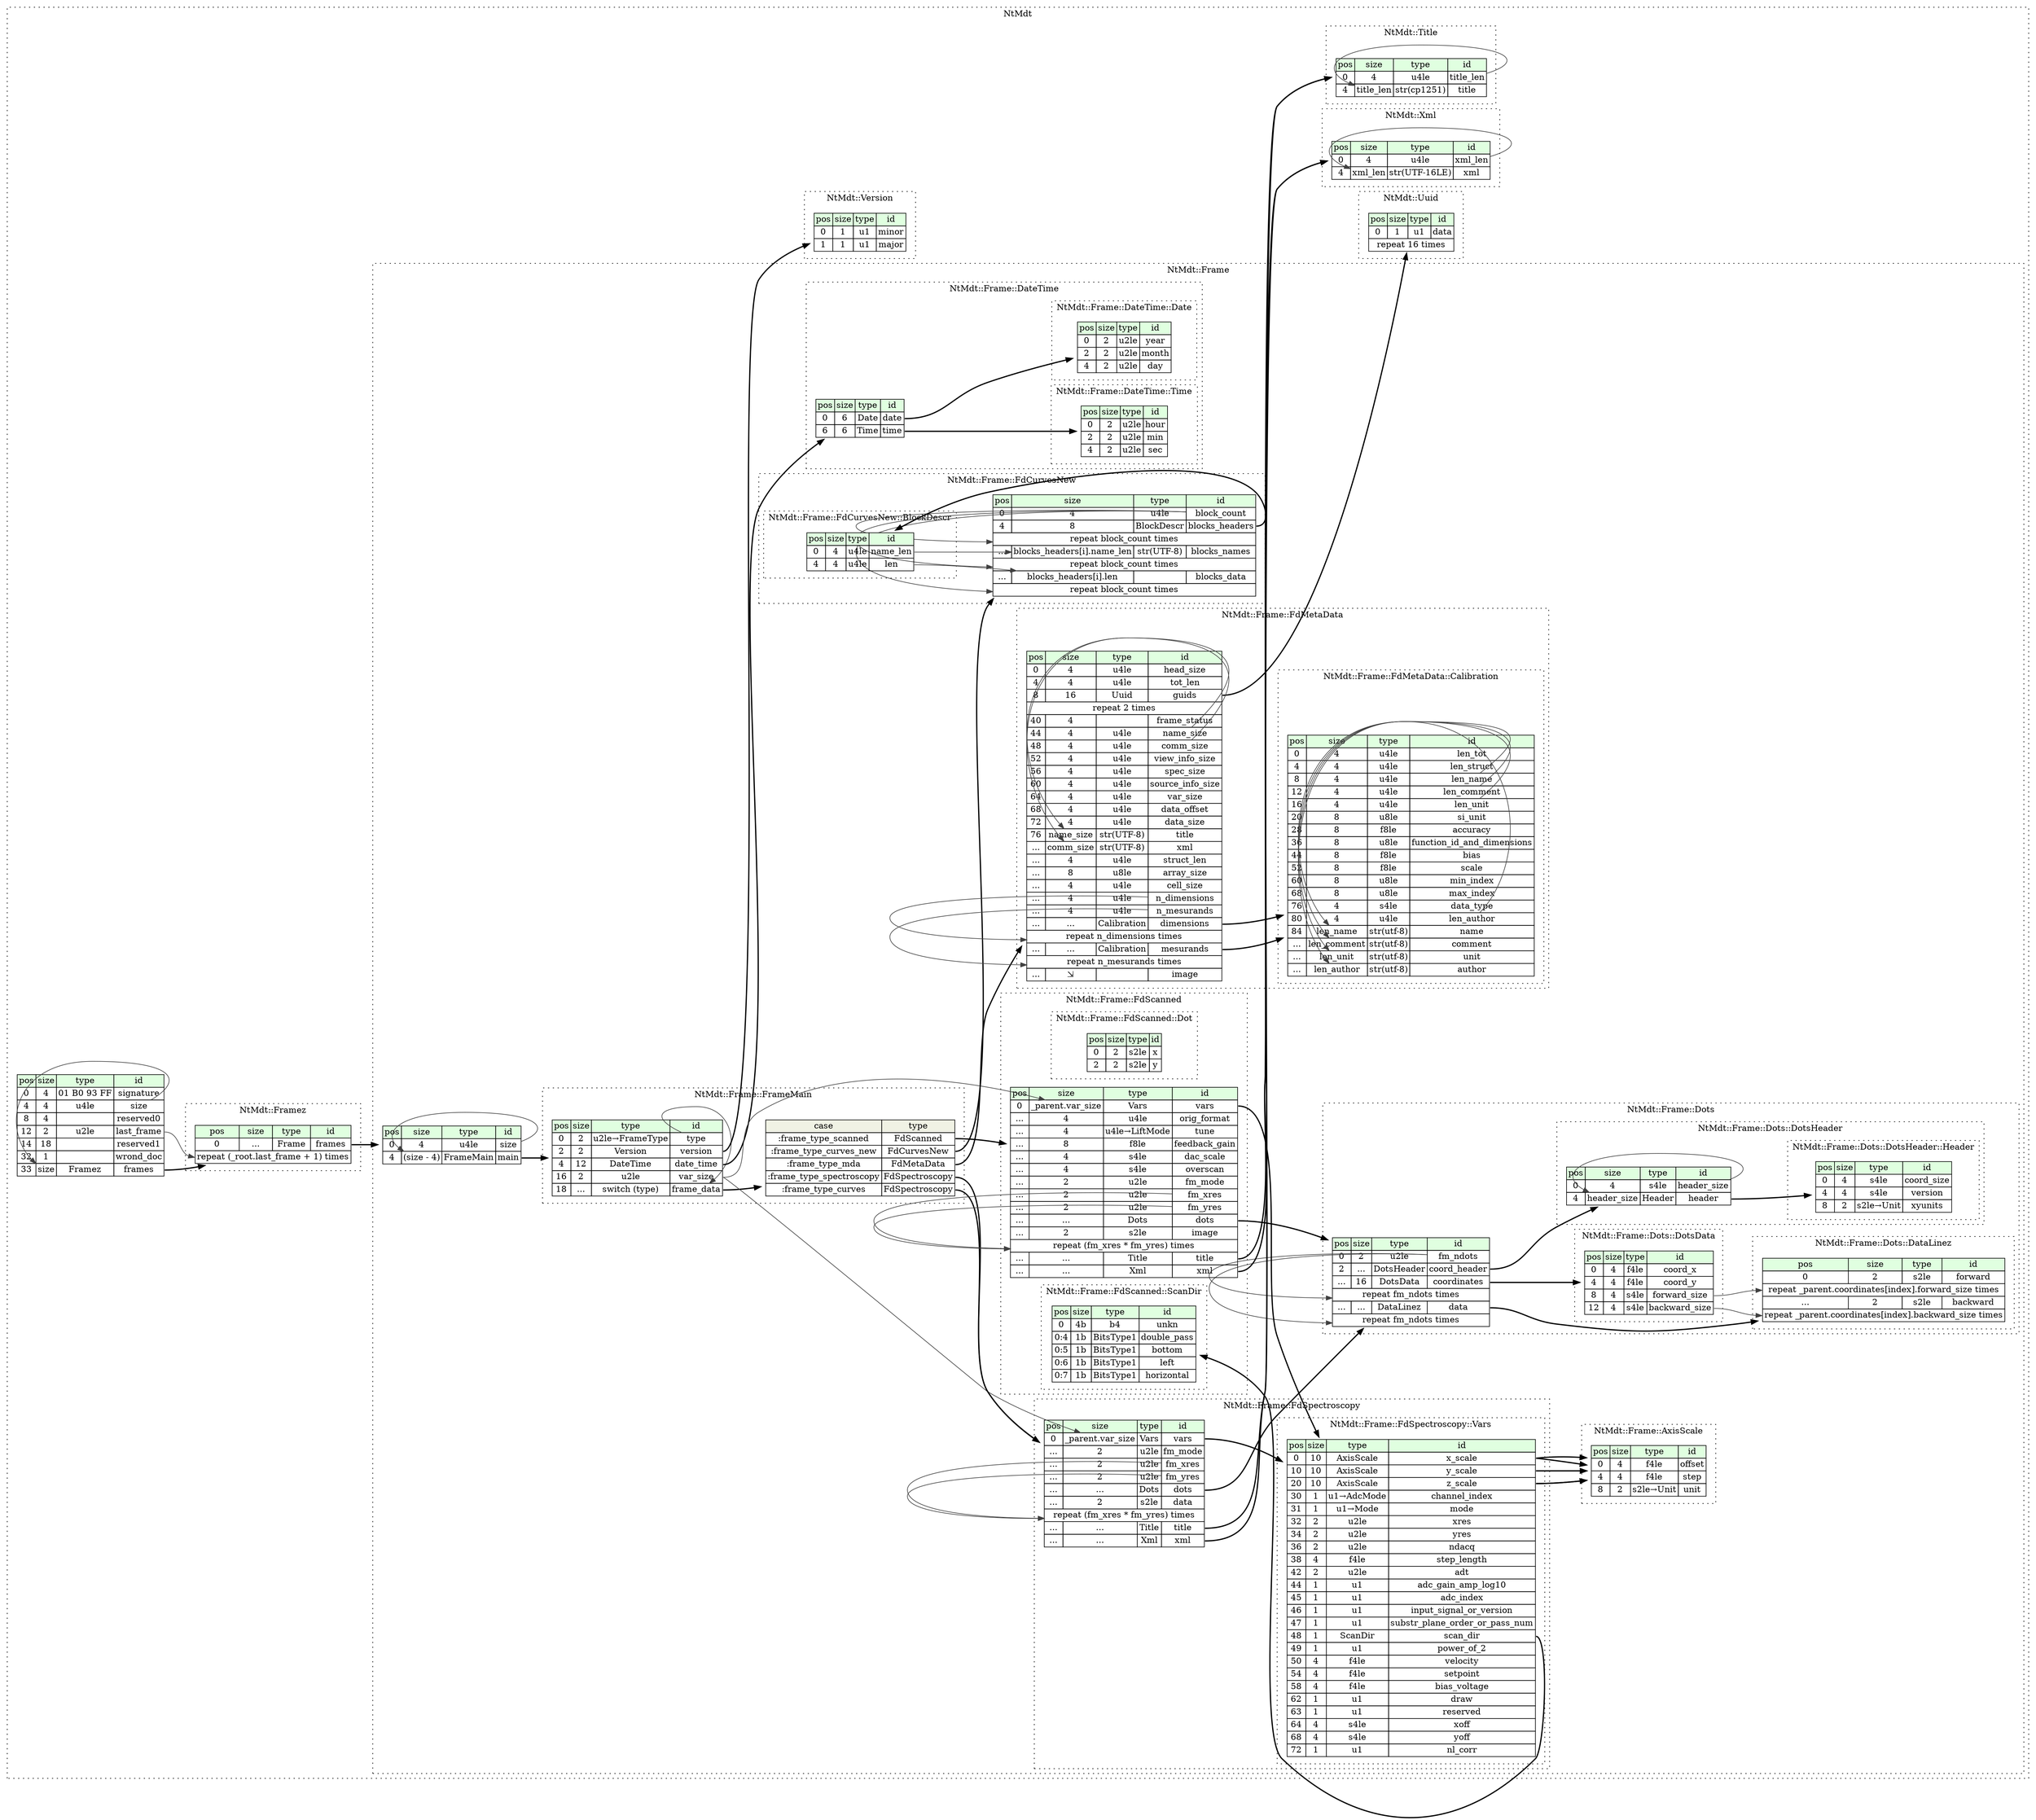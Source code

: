 digraph {
	rankdir=LR;
	node [shape=plaintext];
	subgraph cluster__nt_mdt {
		label="NtMdt";
		graph[style=dotted];

		nt_mdt__seq [label=<<TABLE BORDER="0" CELLBORDER="1" CELLSPACING="0">
			<TR><TD BGCOLOR="#E0FFE0">pos</TD><TD BGCOLOR="#E0FFE0">size</TD><TD BGCOLOR="#E0FFE0">type</TD><TD BGCOLOR="#E0FFE0">id</TD></TR>
			<TR><TD PORT="signature_pos">0</TD><TD PORT="signature_size">4</TD><TD>01 B0 93 FF</TD><TD PORT="signature_type">signature</TD></TR>
			<TR><TD PORT="size_pos">4</TD><TD PORT="size_size">4</TD><TD>u4le</TD><TD PORT="size_type">size</TD></TR>
			<TR><TD PORT="reserved0_pos">8</TD><TD PORT="reserved0_size">4</TD><TD></TD><TD PORT="reserved0_type">reserved0</TD></TR>
			<TR><TD PORT="last_frame_pos">12</TD><TD PORT="last_frame_size">2</TD><TD>u2le</TD><TD PORT="last_frame_type">last_frame</TD></TR>
			<TR><TD PORT="reserved1_pos">14</TD><TD PORT="reserved1_size">18</TD><TD></TD><TD PORT="reserved1_type">reserved1</TD></TR>
			<TR><TD PORT="wrond_doc_pos">32</TD><TD PORT="wrond_doc_size">1</TD><TD></TD><TD PORT="wrond_doc_type">wrond_doc</TD></TR>
			<TR><TD PORT="frames_pos">33</TD><TD PORT="frames_size">size</TD><TD>Framez</TD><TD PORT="frames_type">frames</TD></TR>
		</TABLE>>];
		subgraph cluster__uuid {
			label="NtMdt::Uuid";
			graph[style=dotted];

			uuid__seq [label=<<TABLE BORDER="0" CELLBORDER="1" CELLSPACING="0">
				<TR><TD BGCOLOR="#E0FFE0">pos</TD><TD BGCOLOR="#E0FFE0">size</TD><TD BGCOLOR="#E0FFE0">type</TD><TD BGCOLOR="#E0FFE0">id</TD></TR>
				<TR><TD PORT="data_pos">0</TD><TD PORT="data_size">1</TD><TD>u1</TD><TD PORT="data_type">data</TD></TR>
				<TR><TD COLSPAN="4" PORT="data__repeat">repeat 16 times</TD></TR>
			</TABLE>>];
		}
		subgraph cluster__framez {
			label="NtMdt::Framez";
			graph[style=dotted];

			framez__seq [label=<<TABLE BORDER="0" CELLBORDER="1" CELLSPACING="0">
				<TR><TD BGCOLOR="#E0FFE0">pos</TD><TD BGCOLOR="#E0FFE0">size</TD><TD BGCOLOR="#E0FFE0">type</TD><TD BGCOLOR="#E0FFE0">id</TD></TR>
				<TR><TD PORT="frames_pos">0</TD><TD PORT="frames_size">...</TD><TD>Frame</TD><TD PORT="frames_type">frames</TD></TR>
				<TR><TD COLSPAN="4" PORT="frames__repeat">repeat (_root.last_frame + 1) times</TD></TR>
			</TABLE>>];
		}
		subgraph cluster__frame {
			label="NtMdt::Frame";
			graph[style=dotted];

			frame__seq [label=<<TABLE BORDER="0" CELLBORDER="1" CELLSPACING="0">
				<TR><TD BGCOLOR="#E0FFE0">pos</TD><TD BGCOLOR="#E0FFE0">size</TD><TD BGCOLOR="#E0FFE0">type</TD><TD BGCOLOR="#E0FFE0">id</TD></TR>
				<TR><TD PORT="size_pos">0</TD><TD PORT="size_size">4</TD><TD>u4le</TD><TD PORT="size_type">size</TD></TR>
				<TR><TD PORT="main_pos">4</TD><TD PORT="main_size">(size - 4)</TD><TD>FrameMain</TD><TD PORT="main_type">main</TD></TR>
			</TABLE>>];
			subgraph cluster__dots {
				label="NtMdt::Frame::Dots";
				graph[style=dotted];

				dots__seq [label=<<TABLE BORDER="0" CELLBORDER="1" CELLSPACING="0">
					<TR><TD BGCOLOR="#E0FFE0">pos</TD><TD BGCOLOR="#E0FFE0">size</TD><TD BGCOLOR="#E0FFE0">type</TD><TD BGCOLOR="#E0FFE0">id</TD></TR>
					<TR><TD PORT="fm_ndots_pos">0</TD><TD PORT="fm_ndots_size">2</TD><TD>u2le</TD><TD PORT="fm_ndots_type">fm_ndots</TD></TR>
					<TR><TD PORT="coord_header_pos">2</TD><TD PORT="coord_header_size">...</TD><TD>DotsHeader</TD><TD PORT="coord_header_type">coord_header</TD></TR>
					<TR><TD PORT="coordinates_pos">...</TD><TD PORT="coordinates_size">16</TD><TD>DotsData</TD><TD PORT="coordinates_type">coordinates</TD></TR>
					<TR><TD COLSPAN="4" PORT="coordinates__repeat">repeat fm_ndots times</TD></TR>
					<TR><TD PORT="data_pos">...</TD><TD PORT="data_size">...</TD><TD>DataLinez</TD><TD PORT="data_type">data</TD></TR>
					<TR><TD COLSPAN="4" PORT="data__repeat">repeat fm_ndots times</TD></TR>
				</TABLE>>];
				subgraph cluster__dots_header {
					label="NtMdt::Frame::Dots::DotsHeader";
					graph[style=dotted];

					dots_header__seq [label=<<TABLE BORDER="0" CELLBORDER="1" CELLSPACING="0">
						<TR><TD BGCOLOR="#E0FFE0">pos</TD><TD BGCOLOR="#E0FFE0">size</TD><TD BGCOLOR="#E0FFE0">type</TD><TD BGCOLOR="#E0FFE0">id</TD></TR>
						<TR><TD PORT="header_size_pos">0</TD><TD PORT="header_size_size">4</TD><TD>s4le</TD><TD PORT="header_size_type">header_size</TD></TR>
						<TR><TD PORT="header_pos">4</TD><TD PORT="header_size">header_size</TD><TD>Header</TD><TD PORT="header_type">header</TD></TR>
					</TABLE>>];
					subgraph cluster__header_ {
						label="NtMdt::Frame::Dots::DotsHeader::Header";
						graph[style=dotted];

						header___seq [label=<<TABLE BORDER="0" CELLBORDER="1" CELLSPACING="0">
							<TR><TD BGCOLOR="#E0FFE0">pos</TD><TD BGCOLOR="#E0FFE0">size</TD><TD BGCOLOR="#E0FFE0">type</TD><TD BGCOLOR="#E0FFE0">id</TD></TR>
							<TR><TD PORT="coord_size_pos">0</TD><TD PORT="coord_size_size">4</TD><TD>s4le</TD><TD PORT="coord_size_type">coord_size</TD></TR>
							<TR><TD PORT="version_pos">4</TD><TD PORT="version_size">4</TD><TD>s4le</TD><TD PORT="version_type">version</TD></TR>
							<TR><TD PORT="xyunits_pos">8</TD><TD PORT="xyunits_size">2</TD><TD>s2le→Unit</TD><TD PORT="xyunits_type">xyunits</TD></TR>
						</TABLE>>];
					}
				}
				subgraph cluster__dots_data {
					label="NtMdt::Frame::Dots::DotsData";
					graph[style=dotted];

					dots_data__seq [label=<<TABLE BORDER="0" CELLBORDER="1" CELLSPACING="0">
						<TR><TD BGCOLOR="#E0FFE0">pos</TD><TD BGCOLOR="#E0FFE0">size</TD><TD BGCOLOR="#E0FFE0">type</TD><TD BGCOLOR="#E0FFE0">id</TD></TR>
						<TR><TD PORT="coord_x_pos">0</TD><TD PORT="coord_x_size">4</TD><TD>f4le</TD><TD PORT="coord_x_type">coord_x</TD></TR>
						<TR><TD PORT="coord_y_pos">4</TD><TD PORT="coord_y_size">4</TD><TD>f4le</TD><TD PORT="coord_y_type">coord_y</TD></TR>
						<TR><TD PORT="forward_size_pos">8</TD><TD PORT="forward_size_size">4</TD><TD>s4le</TD><TD PORT="forward_size_type">forward_size</TD></TR>
						<TR><TD PORT="backward_size_pos">12</TD><TD PORT="backward_size_size">4</TD><TD>s4le</TD><TD PORT="backward_size_type">backward_size</TD></TR>
					</TABLE>>];
				}
				subgraph cluster__data_linez {
					label="NtMdt::Frame::Dots::DataLinez";
					graph[style=dotted];

					data_linez__seq [label=<<TABLE BORDER="0" CELLBORDER="1" CELLSPACING="0">
						<TR><TD BGCOLOR="#E0FFE0">pos</TD><TD BGCOLOR="#E0FFE0">size</TD><TD BGCOLOR="#E0FFE0">type</TD><TD BGCOLOR="#E0FFE0">id</TD></TR>
						<TR><TD PORT="forward_pos">0</TD><TD PORT="forward_size">2</TD><TD>s2le</TD><TD PORT="forward_type">forward</TD></TR>
						<TR><TD COLSPAN="4" PORT="forward__repeat">repeat _parent.coordinates[index].forward_size times</TD></TR>
						<TR><TD PORT="backward_pos">...</TD><TD PORT="backward_size">2</TD><TD>s2le</TD><TD PORT="backward_type">backward</TD></TR>
						<TR><TD COLSPAN="4" PORT="backward__repeat">repeat _parent.coordinates[index].backward_size times</TD></TR>
					</TABLE>>];
				}
			}
			subgraph cluster__frame_main {
				label="NtMdt::Frame::FrameMain";
				graph[style=dotted];

				frame_main__seq [label=<<TABLE BORDER="0" CELLBORDER="1" CELLSPACING="0">
					<TR><TD BGCOLOR="#E0FFE0">pos</TD><TD BGCOLOR="#E0FFE0">size</TD><TD BGCOLOR="#E0FFE0">type</TD><TD BGCOLOR="#E0FFE0">id</TD></TR>
					<TR><TD PORT="type_pos">0</TD><TD PORT="type_size">2</TD><TD>u2le→FrameType</TD><TD PORT="type_type">type</TD></TR>
					<TR><TD PORT="version_pos">2</TD><TD PORT="version_size">2</TD><TD>Version</TD><TD PORT="version_type">version</TD></TR>
					<TR><TD PORT="date_time_pos">4</TD><TD PORT="date_time_size">12</TD><TD>DateTime</TD><TD PORT="date_time_type">date_time</TD></TR>
					<TR><TD PORT="var_size_pos">16</TD><TD PORT="var_size_size">2</TD><TD>u2le</TD><TD PORT="var_size_type">var_size</TD></TR>
					<TR><TD PORT="frame_data_pos">18</TD><TD PORT="frame_data_size">...</TD><TD>switch (type)</TD><TD PORT="frame_data_type">frame_data</TD></TR>
				</TABLE>>];
frame_main__seq_frame_data_switch [label=<<TABLE BORDER="0" CELLBORDER="1" CELLSPACING="0">
	<TR><TD BGCOLOR="#F0F2E4">case</TD><TD BGCOLOR="#F0F2E4">type</TD></TR>
	<TR><TD>:frame_type_scanned</TD><TD PORT="case0">FdScanned</TD></TR>
	<TR><TD>:frame_type_curves_new</TD><TD PORT="case1">FdCurvesNew</TD></TR>
	<TR><TD>:frame_type_mda</TD><TD PORT="case2">FdMetaData</TD></TR>
	<TR><TD>:frame_type_spectroscopy</TD><TD PORT="case3">FdSpectroscopy</TD></TR>
	<TR><TD>:frame_type_curves</TD><TD PORT="case4">FdSpectroscopy</TD></TR>
</TABLE>>];
			}
			subgraph cluster__fd_curves_new {
				label="NtMdt::Frame::FdCurvesNew";
				graph[style=dotted];

				fd_curves_new__seq [label=<<TABLE BORDER="0" CELLBORDER="1" CELLSPACING="0">
					<TR><TD BGCOLOR="#E0FFE0">pos</TD><TD BGCOLOR="#E0FFE0">size</TD><TD BGCOLOR="#E0FFE0">type</TD><TD BGCOLOR="#E0FFE0">id</TD></TR>
					<TR><TD PORT="block_count_pos">0</TD><TD PORT="block_count_size">4</TD><TD>u4le</TD><TD PORT="block_count_type">block_count</TD></TR>
					<TR><TD PORT="blocks_headers_pos">4</TD><TD PORT="blocks_headers_size">8</TD><TD>BlockDescr</TD><TD PORT="blocks_headers_type">blocks_headers</TD></TR>
					<TR><TD COLSPAN="4" PORT="blocks_headers__repeat">repeat block_count times</TD></TR>
					<TR><TD PORT="blocks_names_pos">...</TD><TD PORT="blocks_names_size">blocks_headers[i].name_len</TD><TD>str(UTF-8)</TD><TD PORT="blocks_names_type">blocks_names</TD></TR>
					<TR><TD COLSPAN="4" PORT="blocks_names__repeat">repeat block_count times</TD></TR>
					<TR><TD PORT="blocks_data_pos">...</TD><TD PORT="blocks_data_size">blocks_headers[i].len</TD><TD></TD><TD PORT="blocks_data_type">blocks_data</TD></TR>
					<TR><TD COLSPAN="4" PORT="blocks_data__repeat">repeat block_count times</TD></TR>
				</TABLE>>];
				subgraph cluster__block_descr {
					label="NtMdt::Frame::FdCurvesNew::BlockDescr";
					graph[style=dotted];

					block_descr__seq [label=<<TABLE BORDER="0" CELLBORDER="1" CELLSPACING="0">
						<TR><TD BGCOLOR="#E0FFE0">pos</TD><TD BGCOLOR="#E0FFE0">size</TD><TD BGCOLOR="#E0FFE0">type</TD><TD BGCOLOR="#E0FFE0">id</TD></TR>
						<TR><TD PORT="name_len_pos">0</TD><TD PORT="name_len_size">4</TD><TD>u4le</TD><TD PORT="name_len_type">name_len</TD></TR>
						<TR><TD PORT="len_pos">4</TD><TD PORT="len_size">4</TD><TD>u4le</TD><TD PORT="len_type">len</TD></TR>
					</TABLE>>];
				}
			}
			subgraph cluster__fd_meta_data {
				label="NtMdt::Frame::FdMetaData";
				graph[style=dotted];

				fd_meta_data__seq [label=<<TABLE BORDER="0" CELLBORDER="1" CELLSPACING="0">
					<TR><TD BGCOLOR="#E0FFE0">pos</TD><TD BGCOLOR="#E0FFE0">size</TD><TD BGCOLOR="#E0FFE0">type</TD><TD BGCOLOR="#E0FFE0">id</TD></TR>
					<TR><TD PORT="head_size_pos">0</TD><TD PORT="head_size_size">4</TD><TD>u4le</TD><TD PORT="head_size_type">head_size</TD></TR>
					<TR><TD PORT="tot_len_pos">4</TD><TD PORT="tot_len_size">4</TD><TD>u4le</TD><TD PORT="tot_len_type">tot_len</TD></TR>
					<TR><TD PORT="guids_pos">8</TD><TD PORT="guids_size">16</TD><TD>Uuid</TD><TD PORT="guids_type">guids</TD></TR>
					<TR><TD COLSPAN="4" PORT="guids__repeat">repeat 2 times</TD></TR>
					<TR><TD PORT="frame_status_pos">40</TD><TD PORT="frame_status_size">4</TD><TD></TD><TD PORT="frame_status_type">frame_status</TD></TR>
					<TR><TD PORT="name_size_pos">44</TD><TD PORT="name_size_size">4</TD><TD>u4le</TD><TD PORT="name_size_type">name_size</TD></TR>
					<TR><TD PORT="comm_size_pos">48</TD><TD PORT="comm_size_size">4</TD><TD>u4le</TD><TD PORT="comm_size_type">comm_size</TD></TR>
					<TR><TD PORT="view_info_size_pos">52</TD><TD PORT="view_info_size_size">4</TD><TD>u4le</TD><TD PORT="view_info_size_type">view_info_size</TD></TR>
					<TR><TD PORT="spec_size_pos">56</TD><TD PORT="spec_size_size">4</TD><TD>u4le</TD><TD PORT="spec_size_type">spec_size</TD></TR>
					<TR><TD PORT="source_info_size_pos">60</TD><TD PORT="source_info_size_size">4</TD><TD>u4le</TD><TD PORT="source_info_size_type">source_info_size</TD></TR>
					<TR><TD PORT="var_size_pos">64</TD><TD PORT="var_size_size">4</TD><TD>u4le</TD><TD PORT="var_size_type">var_size</TD></TR>
					<TR><TD PORT="data_offset_pos">68</TD><TD PORT="data_offset_size">4</TD><TD>u4le</TD><TD PORT="data_offset_type">data_offset</TD></TR>
					<TR><TD PORT="data_size_pos">72</TD><TD PORT="data_size_size">4</TD><TD>u4le</TD><TD PORT="data_size_type">data_size</TD></TR>
					<TR><TD PORT="title_pos">76</TD><TD PORT="title_size">name_size</TD><TD>str(UTF-8)</TD><TD PORT="title_type">title</TD></TR>
					<TR><TD PORT="xml_pos">...</TD><TD PORT="xml_size">comm_size</TD><TD>str(UTF-8)</TD><TD PORT="xml_type">xml</TD></TR>
					<TR><TD PORT="struct_len_pos">...</TD><TD PORT="struct_len_size">4</TD><TD>u4le</TD><TD PORT="struct_len_type">struct_len</TD></TR>
					<TR><TD PORT="array_size_pos">...</TD><TD PORT="array_size_size">8</TD><TD>u8le</TD><TD PORT="array_size_type">array_size</TD></TR>
					<TR><TD PORT="cell_size_pos">...</TD><TD PORT="cell_size_size">4</TD><TD>u4le</TD><TD PORT="cell_size_type">cell_size</TD></TR>
					<TR><TD PORT="n_dimensions_pos">...</TD><TD PORT="n_dimensions_size">4</TD><TD>u4le</TD><TD PORT="n_dimensions_type">n_dimensions</TD></TR>
					<TR><TD PORT="n_mesurands_pos">...</TD><TD PORT="n_mesurands_size">4</TD><TD>u4le</TD><TD PORT="n_mesurands_type">n_mesurands</TD></TR>
					<TR><TD PORT="dimensions_pos">...</TD><TD PORT="dimensions_size">...</TD><TD>Calibration</TD><TD PORT="dimensions_type">dimensions</TD></TR>
					<TR><TD COLSPAN="4" PORT="dimensions__repeat">repeat n_dimensions times</TD></TR>
					<TR><TD PORT="mesurands_pos">...</TD><TD PORT="mesurands_size">...</TD><TD>Calibration</TD><TD PORT="mesurands_type">mesurands</TD></TR>
					<TR><TD COLSPAN="4" PORT="mesurands__repeat">repeat n_mesurands times</TD></TR>
					<TR><TD PORT="image_pos">...</TD><TD PORT="image_size">⇲</TD><TD></TD><TD PORT="image_type">image</TD></TR>
				</TABLE>>];
				subgraph cluster__calibration {
					label="NtMdt::Frame::FdMetaData::Calibration";
					graph[style=dotted];

					calibration__seq [label=<<TABLE BORDER="0" CELLBORDER="1" CELLSPACING="0">
						<TR><TD BGCOLOR="#E0FFE0">pos</TD><TD BGCOLOR="#E0FFE0">size</TD><TD BGCOLOR="#E0FFE0">type</TD><TD BGCOLOR="#E0FFE0">id</TD></TR>
						<TR><TD PORT="len_tot_pos">0</TD><TD PORT="len_tot_size">4</TD><TD>u4le</TD><TD PORT="len_tot_type">len_tot</TD></TR>
						<TR><TD PORT="len_struct_pos">4</TD><TD PORT="len_struct_size">4</TD><TD>u4le</TD><TD PORT="len_struct_type">len_struct</TD></TR>
						<TR><TD PORT="len_name_pos">8</TD><TD PORT="len_name_size">4</TD><TD>u4le</TD><TD PORT="len_name_type">len_name</TD></TR>
						<TR><TD PORT="len_comment_pos">12</TD><TD PORT="len_comment_size">4</TD><TD>u4le</TD><TD PORT="len_comment_type">len_comment</TD></TR>
						<TR><TD PORT="len_unit_pos">16</TD><TD PORT="len_unit_size">4</TD><TD>u4le</TD><TD PORT="len_unit_type">len_unit</TD></TR>
						<TR><TD PORT="si_unit_pos">20</TD><TD PORT="si_unit_size">8</TD><TD>u8le</TD><TD PORT="si_unit_type">si_unit</TD></TR>
						<TR><TD PORT="accuracy_pos">28</TD><TD PORT="accuracy_size">8</TD><TD>f8le</TD><TD PORT="accuracy_type">accuracy</TD></TR>
						<TR><TD PORT="function_id_and_dimensions_pos">36</TD><TD PORT="function_id_and_dimensions_size">8</TD><TD>u8le</TD><TD PORT="function_id_and_dimensions_type">function_id_and_dimensions</TD></TR>
						<TR><TD PORT="bias_pos">44</TD><TD PORT="bias_size">8</TD><TD>f8le</TD><TD PORT="bias_type">bias</TD></TR>
						<TR><TD PORT="scale_pos">52</TD><TD PORT="scale_size">8</TD><TD>f8le</TD><TD PORT="scale_type">scale</TD></TR>
						<TR><TD PORT="min_index_pos">60</TD><TD PORT="min_index_size">8</TD><TD>u8le</TD><TD PORT="min_index_type">min_index</TD></TR>
						<TR><TD PORT="max_index_pos">68</TD><TD PORT="max_index_size">8</TD><TD>u8le</TD><TD PORT="max_index_type">max_index</TD></TR>
						<TR><TD PORT="data_type_pos">76</TD><TD PORT="data_type_size">4</TD><TD>s4le</TD><TD PORT="data_type_type">data_type</TD></TR>
						<TR><TD PORT="len_author_pos">80</TD><TD PORT="len_author_size">4</TD><TD>u4le</TD><TD PORT="len_author_type">len_author</TD></TR>
						<TR><TD PORT="name_pos">84</TD><TD PORT="name_size">len_name</TD><TD>str(utf-8)</TD><TD PORT="name_type">name</TD></TR>
						<TR><TD PORT="comment_pos">...</TD><TD PORT="comment_size">len_comment</TD><TD>str(utf-8)</TD><TD PORT="comment_type">comment</TD></TR>
						<TR><TD PORT="unit_pos">...</TD><TD PORT="unit_size">len_unit</TD><TD>str(utf-8)</TD><TD PORT="unit_type">unit</TD></TR>
						<TR><TD PORT="author_pos">...</TD><TD PORT="author_size">len_author</TD><TD>str(utf-8)</TD><TD PORT="author_type">author</TD></TR>
					</TABLE>>];
				}
			}
			subgraph cluster__fd_spectroscopy {
				label="NtMdt::Frame::FdSpectroscopy";
				graph[style=dotted];

				fd_spectroscopy__seq [label=<<TABLE BORDER="0" CELLBORDER="1" CELLSPACING="0">
					<TR><TD BGCOLOR="#E0FFE0">pos</TD><TD BGCOLOR="#E0FFE0">size</TD><TD BGCOLOR="#E0FFE0">type</TD><TD BGCOLOR="#E0FFE0">id</TD></TR>
					<TR><TD PORT="vars_pos">0</TD><TD PORT="vars_size">_parent.var_size</TD><TD>Vars</TD><TD PORT="vars_type">vars</TD></TR>
					<TR><TD PORT="fm_mode_pos">...</TD><TD PORT="fm_mode_size">2</TD><TD>u2le</TD><TD PORT="fm_mode_type">fm_mode</TD></TR>
					<TR><TD PORT="fm_xres_pos">...</TD><TD PORT="fm_xres_size">2</TD><TD>u2le</TD><TD PORT="fm_xres_type">fm_xres</TD></TR>
					<TR><TD PORT="fm_yres_pos">...</TD><TD PORT="fm_yres_size">2</TD><TD>u2le</TD><TD PORT="fm_yres_type">fm_yres</TD></TR>
					<TR><TD PORT="dots_pos">...</TD><TD PORT="dots_size">...</TD><TD>Dots</TD><TD PORT="dots_type">dots</TD></TR>
					<TR><TD PORT="data_pos">...</TD><TD PORT="data_size">2</TD><TD>s2le</TD><TD PORT="data_type">data</TD></TR>
					<TR><TD COLSPAN="4" PORT="data__repeat">repeat (fm_xres * fm_yres) times</TD></TR>
					<TR><TD PORT="title_pos">...</TD><TD PORT="title_size">...</TD><TD>Title</TD><TD PORT="title_type">title</TD></TR>
					<TR><TD PORT="xml_pos">...</TD><TD PORT="xml_size">...</TD><TD>Xml</TD><TD PORT="xml_type">xml</TD></TR>
				</TABLE>>];
				subgraph cluster__vars {
					label="NtMdt::Frame::FdSpectroscopy::Vars";
					graph[style=dotted];

					vars__seq [label=<<TABLE BORDER="0" CELLBORDER="1" CELLSPACING="0">
						<TR><TD BGCOLOR="#E0FFE0">pos</TD><TD BGCOLOR="#E0FFE0">size</TD><TD BGCOLOR="#E0FFE0">type</TD><TD BGCOLOR="#E0FFE0">id</TD></TR>
						<TR><TD PORT="x_scale_pos">0</TD><TD PORT="x_scale_size">10</TD><TD>AxisScale</TD><TD PORT="x_scale_type">x_scale</TD></TR>
						<TR><TD PORT="y_scale_pos">10</TD><TD PORT="y_scale_size">10</TD><TD>AxisScale</TD><TD PORT="y_scale_type">y_scale</TD></TR>
						<TR><TD PORT="z_scale_pos">20</TD><TD PORT="z_scale_size">10</TD><TD>AxisScale</TD><TD PORT="z_scale_type">z_scale</TD></TR>
						<TR><TD PORT="sp_mode_pos">30</TD><TD PORT="sp_mode_size">2</TD><TD>u2le</TD><TD PORT="sp_mode_type">sp_mode</TD></TR>
						<TR><TD PORT="sp_filter_pos">32</TD><TD PORT="sp_filter_size">2</TD><TD>u2le</TD><TD PORT="sp_filter_type">sp_filter</TD></TR>
						<TR><TD PORT="u_begin_pos">34</TD><TD PORT="u_begin_size">4</TD><TD>f4le</TD><TD PORT="u_begin_type">u_begin</TD></TR>
						<TR><TD PORT="u_end_pos">38</TD><TD PORT="u_end_size">4</TD><TD>f4le</TD><TD PORT="u_end_type">u_end</TD></TR>
						<TR><TD PORT="z_up_pos">42</TD><TD PORT="z_up_size">2</TD><TD>s2le</TD><TD PORT="z_up_type">z_up</TD></TR>
						<TR><TD PORT="z_down_pos">44</TD><TD PORT="z_down_size">2</TD><TD>s2le</TD><TD PORT="z_down_type">z_down</TD></TR>
						<TR><TD PORT="sp_averaging_pos">46</TD><TD PORT="sp_averaging_size">2</TD><TD>u2le</TD><TD PORT="sp_averaging_type">sp_averaging</TD></TR>
						<TR><TD PORT="sp_repeat_pos">48</TD><TD PORT="sp_repeat_size">1</TD><TD>u1</TD><TD PORT="sp_repeat_type">sp_repeat</TD></TR>
						<TR><TD PORT="sp_back_pos">49</TD><TD PORT="sp_back_size">1</TD><TD>u1</TD><TD PORT="sp_back_type">sp_back</TD></TR>
						<TR><TD PORT="sp_4nx_pos">50</TD><TD PORT="sp_4nx_size">2</TD><TD>s2le</TD><TD PORT="sp_4nx_type">sp_4nx</TD></TR>
						<TR><TD PORT="sp_osc_pos">52</TD><TD PORT="sp_osc_size">1</TD><TD>u1</TD><TD PORT="sp_osc_type">sp_osc</TD></TR>
						<TR><TD PORT="sp_n4_pos">53</TD><TD PORT="sp_n4_size">1</TD><TD>u1</TD><TD PORT="sp_n4_type">sp_n4</TD></TR>
						<TR><TD PORT="sp_4x0_pos">54</TD><TD PORT="sp_4x0_size">4</TD><TD>f4le</TD><TD PORT="sp_4x0_type">sp_4x0</TD></TR>
						<TR><TD PORT="sp_4xr_pos">58</TD><TD PORT="sp_4xr_size">4</TD><TD>f4le</TD><TD PORT="sp_4xr_type">sp_4xr</TD></TR>
						<TR><TD PORT="sp_4u_pos">62</TD><TD PORT="sp_4u_size">2</TD><TD>s2le</TD><TD PORT="sp_4u_type">sp_4u</TD></TR>
						<TR><TD PORT="sp_4i_pos">64</TD><TD PORT="sp_4i_size">2</TD><TD>s2le</TD><TD PORT="sp_4i_type">sp_4i</TD></TR>
						<TR><TD PORT="sp_nx_pos">66</TD><TD PORT="sp_nx_size">2</TD><TD>s2le</TD><TD PORT="sp_nx_type">sp_nx</TD></TR>
					</TABLE>>];
				}
			}
			subgraph cluster__date_time {
				label="NtMdt::Frame::DateTime";
				graph[style=dotted];

				date_time__seq [label=<<TABLE BORDER="0" CELLBORDER="1" CELLSPACING="0">
					<TR><TD BGCOLOR="#E0FFE0">pos</TD><TD BGCOLOR="#E0FFE0">size</TD><TD BGCOLOR="#E0FFE0">type</TD><TD BGCOLOR="#E0FFE0">id</TD></TR>
					<TR><TD PORT="date_pos">0</TD><TD PORT="date_size">6</TD><TD>Date</TD><TD PORT="date_type">date</TD></TR>
					<TR><TD PORT="time_pos">6</TD><TD PORT="time_size">6</TD><TD>Time</TD><TD PORT="time_type">time</TD></TR>
				</TABLE>>];
				subgraph cluster__date {
					label="NtMdt::Frame::DateTime::Date";
					graph[style=dotted];

					date__seq [label=<<TABLE BORDER="0" CELLBORDER="1" CELLSPACING="0">
						<TR><TD BGCOLOR="#E0FFE0">pos</TD><TD BGCOLOR="#E0FFE0">size</TD><TD BGCOLOR="#E0FFE0">type</TD><TD BGCOLOR="#E0FFE0">id</TD></TR>
						<TR><TD PORT="year_pos">0</TD><TD PORT="year_size">2</TD><TD>u2le</TD><TD PORT="year_type">year</TD></TR>
						<TR><TD PORT="month_pos">2</TD><TD PORT="month_size">2</TD><TD>u2le</TD><TD PORT="month_type">month</TD></TR>
						<TR><TD PORT="day_pos">4</TD><TD PORT="day_size">2</TD><TD>u2le</TD><TD PORT="day_type">day</TD></TR>
					</TABLE>>];
				}
				subgraph cluster__time {
					label="NtMdt::Frame::DateTime::Time";
					graph[style=dotted];

					time__seq [label=<<TABLE BORDER="0" CELLBORDER="1" CELLSPACING="0">
						<TR><TD BGCOLOR="#E0FFE0">pos</TD><TD BGCOLOR="#E0FFE0">size</TD><TD BGCOLOR="#E0FFE0">type</TD><TD BGCOLOR="#E0FFE0">id</TD></TR>
						<TR><TD PORT="hour_pos">0</TD><TD PORT="hour_size">2</TD><TD>u2le</TD><TD PORT="hour_type">hour</TD></TR>
						<TR><TD PORT="min_pos">2</TD><TD PORT="min_size">2</TD><TD>u2le</TD><TD PORT="min_type">min</TD></TR>
						<TR><TD PORT="sec_pos">4</TD><TD PORT="sec_size">2</TD><TD>u2le</TD><TD PORT="sec_type">sec</TD></TR>
					</TABLE>>];
				}
			}
			subgraph cluster__axis_scale {
				label="NtMdt::Frame::AxisScale";
				graph[style=dotted];

				axis_scale__seq [label=<<TABLE BORDER="0" CELLBORDER="1" CELLSPACING="0">
					<TR><TD BGCOLOR="#E0FFE0">pos</TD><TD BGCOLOR="#E0FFE0">size</TD><TD BGCOLOR="#E0FFE0">type</TD><TD BGCOLOR="#E0FFE0">id</TD></TR>
					<TR><TD PORT="offset_pos">0</TD><TD PORT="offset_size">4</TD><TD>f4le</TD><TD PORT="offset_type">offset</TD></TR>
					<TR><TD PORT="step_pos">4</TD><TD PORT="step_size">4</TD><TD>f4le</TD><TD PORT="step_type">step</TD></TR>
					<TR><TD PORT="unit_pos">8</TD><TD PORT="unit_size">2</TD><TD>s2le→Unit</TD><TD PORT="unit_type">unit</TD></TR>
				</TABLE>>];
			}
			subgraph cluster__fd_scanned {
				label="NtMdt::Frame::FdScanned";
				graph[style=dotted];

				fd_scanned__seq [label=<<TABLE BORDER="0" CELLBORDER="1" CELLSPACING="0">
					<TR><TD BGCOLOR="#E0FFE0">pos</TD><TD BGCOLOR="#E0FFE0">size</TD><TD BGCOLOR="#E0FFE0">type</TD><TD BGCOLOR="#E0FFE0">id</TD></TR>
					<TR><TD PORT="vars_pos">0</TD><TD PORT="vars_size">_parent.var_size</TD><TD>Vars</TD><TD PORT="vars_type">vars</TD></TR>
					<TR><TD PORT="orig_format_pos">...</TD><TD PORT="orig_format_size">4</TD><TD>u4le</TD><TD PORT="orig_format_type">orig_format</TD></TR>
					<TR><TD PORT="tune_pos">...</TD><TD PORT="tune_size">4</TD><TD>u4le→LiftMode</TD><TD PORT="tune_type">tune</TD></TR>
					<TR><TD PORT="feedback_gain_pos">...</TD><TD PORT="feedback_gain_size">8</TD><TD>f8le</TD><TD PORT="feedback_gain_type">feedback_gain</TD></TR>
					<TR><TD PORT="dac_scale_pos">...</TD><TD PORT="dac_scale_size">4</TD><TD>s4le</TD><TD PORT="dac_scale_type">dac_scale</TD></TR>
					<TR><TD PORT="overscan_pos">...</TD><TD PORT="overscan_size">4</TD><TD>s4le</TD><TD PORT="overscan_type">overscan</TD></TR>
					<TR><TD PORT="fm_mode_pos">...</TD><TD PORT="fm_mode_size">2</TD><TD>u2le</TD><TD PORT="fm_mode_type">fm_mode</TD></TR>
					<TR><TD PORT="fm_xres_pos">...</TD><TD PORT="fm_xres_size">2</TD><TD>u2le</TD><TD PORT="fm_xres_type">fm_xres</TD></TR>
					<TR><TD PORT="fm_yres_pos">...</TD><TD PORT="fm_yres_size">2</TD><TD>u2le</TD><TD PORT="fm_yres_type">fm_yres</TD></TR>
					<TR><TD PORT="dots_pos">...</TD><TD PORT="dots_size">...</TD><TD>Dots</TD><TD PORT="dots_type">dots</TD></TR>
					<TR><TD PORT="image_pos">...</TD><TD PORT="image_size">2</TD><TD>s2le</TD><TD PORT="image_type">image</TD></TR>
					<TR><TD COLSPAN="4" PORT="image__repeat">repeat (fm_xres * fm_yres) times</TD></TR>
					<TR><TD PORT="title_pos">...</TD><TD PORT="title_size">...</TD><TD>Title</TD><TD PORT="title_type">title</TD></TR>
					<TR><TD PORT="xml_pos">...</TD><TD PORT="xml_size">...</TD><TD>Xml</TD><TD PORT="xml_type">xml</TD></TR>
				</TABLE>>];
				subgraph cluster__vars {
					label="NtMdt::Frame::FdScanned::Vars";
					graph[style=dotted];

					vars__seq [label=<<TABLE BORDER="0" CELLBORDER="1" CELLSPACING="0">
						<TR><TD BGCOLOR="#E0FFE0">pos</TD><TD BGCOLOR="#E0FFE0">size</TD><TD BGCOLOR="#E0FFE0">type</TD><TD BGCOLOR="#E0FFE0">id</TD></TR>
						<TR><TD PORT="x_scale_pos">0</TD><TD PORT="x_scale_size">10</TD><TD>AxisScale</TD><TD PORT="x_scale_type">x_scale</TD></TR>
						<TR><TD PORT="y_scale_pos">10</TD><TD PORT="y_scale_size">10</TD><TD>AxisScale</TD><TD PORT="y_scale_type">y_scale</TD></TR>
						<TR><TD PORT="z_scale_pos">20</TD><TD PORT="z_scale_size">10</TD><TD>AxisScale</TD><TD PORT="z_scale_type">z_scale</TD></TR>
						<TR><TD PORT="channel_index_pos">30</TD><TD PORT="channel_index_size">1</TD><TD>u1→AdcMode</TD><TD PORT="channel_index_type">channel_index</TD></TR>
						<TR><TD PORT="mode_pos">31</TD><TD PORT="mode_size">1</TD><TD>u1→Mode</TD><TD PORT="mode_type">mode</TD></TR>
						<TR><TD PORT="xres_pos">32</TD><TD PORT="xres_size">2</TD><TD>u2le</TD><TD PORT="xres_type">xres</TD></TR>
						<TR><TD PORT="yres_pos">34</TD><TD PORT="yres_size">2</TD><TD>u2le</TD><TD PORT="yres_type">yres</TD></TR>
						<TR><TD PORT="ndacq_pos">36</TD><TD PORT="ndacq_size">2</TD><TD>u2le</TD><TD PORT="ndacq_type">ndacq</TD></TR>
						<TR><TD PORT="step_length_pos">38</TD><TD PORT="step_length_size">4</TD><TD>f4le</TD><TD PORT="step_length_type">step_length</TD></TR>
						<TR><TD PORT="adt_pos">42</TD><TD PORT="adt_size">2</TD><TD>u2le</TD><TD PORT="adt_type">adt</TD></TR>
						<TR><TD PORT="adc_gain_amp_log10_pos">44</TD><TD PORT="adc_gain_amp_log10_size">1</TD><TD>u1</TD><TD PORT="adc_gain_amp_log10_type">adc_gain_amp_log10</TD></TR>
						<TR><TD PORT="adc_index_pos">45</TD><TD PORT="adc_index_size">1</TD><TD>u1</TD><TD PORT="adc_index_type">adc_index</TD></TR>
						<TR><TD PORT="input_signal_or_version_pos">46</TD><TD PORT="input_signal_or_version_size">1</TD><TD>u1</TD><TD PORT="input_signal_or_version_type">input_signal_or_version</TD></TR>
						<TR><TD PORT="substr_plane_order_or_pass_num_pos">47</TD><TD PORT="substr_plane_order_or_pass_num_size">1</TD><TD>u1</TD><TD PORT="substr_plane_order_or_pass_num_type">substr_plane_order_or_pass_num</TD></TR>
						<TR><TD PORT="scan_dir_pos">48</TD><TD PORT="scan_dir_size">1</TD><TD>ScanDir</TD><TD PORT="scan_dir_type">scan_dir</TD></TR>
						<TR><TD PORT="power_of_2_pos">49</TD><TD PORT="power_of_2_size">1</TD><TD>u1</TD><TD PORT="power_of_2_type">power_of_2</TD></TR>
						<TR><TD PORT="velocity_pos">50</TD><TD PORT="velocity_size">4</TD><TD>f4le</TD><TD PORT="velocity_type">velocity</TD></TR>
						<TR><TD PORT="setpoint_pos">54</TD><TD PORT="setpoint_size">4</TD><TD>f4le</TD><TD PORT="setpoint_type">setpoint</TD></TR>
						<TR><TD PORT="bias_voltage_pos">58</TD><TD PORT="bias_voltage_size">4</TD><TD>f4le</TD><TD PORT="bias_voltage_type">bias_voltage</TD></TR>
						<TR><TD PORT="draw_pos">62</TD><TD PORT="draw_size">1</TD><TD>u1</TD><TD PORT="draw_type">draw</TD></TR>
						<TR><TD PORT="reserved_pos">63</TD><TD PORT="reserved_size">1</TD><TD>u1</TD><TD PORT="reserved_type">reserved</TD></TR>
						<TR><TD PORT="xoff_pos">64</TD><TD PORT="xoff_size">4</TD><TD>s4le</TD><TD PORT="xoff_type">xoff</TD></TR>
						<TR><TD PORT="yoff_pos">68</TD><TD PORT="yoff_size">4</TD><TD>s4le</TD><TD PORT="yoff_type">yoff</TD></TR>
						<TR><TD PORT="nl_corr_pos">72</TD><TD PORT="nl_corr_size">1</TD><TD>u1</TD><TD PORT="nl_corr_type">nl_corr</TD></TR>
					</TABLE>>];
				}
				subgraph cluster__dot {
					label="NtMdt::Frame::FdScanned::Dot";
					graph[style=dotted];

					dot__seq [label=<<TABLE BORDER="0" CELLBORDER="1" CELLSPACING="0">
						<TR><TD BGCOLOR="#E0FFE0">pos</TD><TD BGCOLOR="#E0FFE0">size</TD><TD BGCOLOR="#E0FFE0">type</TD><TD BGCOLOR="#E0FFE0">id</TD></TR>
						<TR><TD PORT="x_pos">0</TD><TD PORT="x_size">2</TD><TD>s2le</TD><TD PORT="x_type">x</TD></TR>
						<TR><TD PORT="y_pos">2</TD><TD PORT="y_size">2</TD><TD>s2le</TD><TD PORT="y_type">y</TD></TR>
					</TABLE>>];
				}
				subgraph cluster__scan_dir {
					label="NtMdt::Frame::FdScanned::ScanDir";
					graph[style=dotted];

					scan_dir__seq [label=<<TABLE BORDER="0" CELLBORDER="1" CELLSPACING="0">
						<TR><TD BGCOLOR="#E0FFE0">pos</TD><TD BGCOLOR="#E0FFE0">size</TD><TD BGCOLOR="#E0FFE0">type</TD><TD BGCOLOR="#E0FFE0">id</TD></TR>
						<TR><TD PORT="unkn_pos">0</TD><TD PORT="unkn_size">4b</TD><TD>b4</TD><TD PORT="unkn_type">unkn</TD></TR>
						<TR><TD PORT="double_pass_pos">0:4</TD><TD PORT="double_pass_size">1b</TD><TD>BitsType1</TD><TD PORT="double_pass_type">double_pass</TD></TR>
						<TR><TD PORT="bottom_pos">0:5</TD><TD PORT="bottom_size">1b</TD><TD>BitsType1</TD><TD PORT="bottom_type">bottom</TD></TR>
						<TR><TD PORT="left_pos">0:6</TD><TD PORT="left_size">1b</TD><TD>BitsType1</TD><TD PORT="left_type">left</TD></TR>
						<TR><TD PORT="horizontal_pos">0:7</TD><TD PORT="horizontal_size">1b</TD><TD>BitsType1</TD><TD PORT="horizontal_type">horizontal</TD></TR>
					</TABLE>>];
				}
			}
		}
		subgraph cluster__version {
			label="NtMdt::Version";
			graph[style=dotted];

			version__seq [label=<<TABLE BORDER="0" CELLBORDER="1" CELLSPACING="0">
				<TR><TD BGCOLOR="#E0FFE0">pos</TD><TD BGCOLOR="#E0FFE0">size</TD><TD BGCOLOR="#E0FFE0">type</TD><TD BGCOLOR="#E0FFE0">id</TD></TR>
				<TR><TD PORT="minor_pos">0</TD><TD PORT="minor_size">1</TD><TD>u1</TD><TD PORT="minor_type">minor</TD></TR>
				<TR><TD PORT="major_pos">1</TD><TD PORT="major_size">1</TD><TD>u1</TD><TD PORT="major_type">major</TD></TR>
			</TABLE>>];
		}
		subgraph cluster__xml {
			label="NtMdt::Xml";
			graph[style=dotted];

			xml__seq [label=<<TABLE BORDER="0" CELLBORDER="1" CELLSPACING="0">
				<TR><TD BGCOLOR="#E0FFE0">pos</TD><TD BGCOLOR="#E0FFE0">size</TD><TD BGCOLOR="#E0FFE0">type</TD><TD BGCOLOR="#E0FFE0">id</TD></TR>
				<TR><TD PORT="xml_len_pos">0</TD><TD PORT="xml_len_size">4</TD><TD>u4le</TD><TD PORT="xml_len_type">xml_len</TD></TR>
				<TR><TD PORT="xml_pos">4</TD><TD PORT="xml_size">xml_len</TD><TD>str(UTF-16LE)</TD><TD PORT="xml_type">xml</TD></TR>
			</TABLE>>];
		}
		subgraph cluster__title {
			label="NtMdt::Title";
			graph[style=dotted];

			title__seq [label=<<TABLE BORDER="0" CELLBORDER="1" CELLSPACING="0">
				<TR><TD BGCOLOR="#E0FFE0">pos</TD><TD BGCOLOR="#E0FFE0">size</TD><TD BGCOLOR="#E0FFE0">type</TD><TD BGCOLOR="#E0FFE0">id</TD></TR>
				<TR><TD PORT="title_len_pos">0</TD><TD PORT="title_len_size">4</TD><TD>u4le</TD><TD PORT="title_len_type">title_len</TD></TR>
				<TR><TD PORT="title_pos">4</TD><TD PORT="title_size">title_len</TD><TD>str(cp1251)</TD><TD PORT="title_type">title</TD></TR>
			</TABLE>>];
		}
	}
	nt_mdt__seq:size_type -> nt_mdt__seq:frames_size [color="#404040"];
	nt_mdt__seq:frames_type -> framez__seq [style=bold];
	framez__seq:frames_type -> frame__seq [style=bold];
	nt_mdt__seq:last_frame_type -> framez__seq:frames__repeat [color="#404040"];
	frame__seq:size_type -> frame__seq:main_size [color="#404040"];
	frame__seq:main_type -> frame_main__seq [style=bold];
	dots__seq:coord_header_type -> dots_header__seq [style=bold];
	dots__seq:coordinates_type -> dots_data__seq [style=bold];
	dots__seq:fm_ndots_type -> dots__seq:coordinates__repeat [color="#404040"];
	dots__seq:data_type -> data_linez__seq [style=bold];
	dots__seq:fm_ndots_type -> dots__seq:data__repeat [color="#404040"];
	dots_header__seq:header_size_type -> dots_header__seq:header_size [color="#404040"];
	dots_header__seq:header_type -> header___seq [style=bold];
	dots_data__seq:forward_size_type -> data_linez__seq:forward__repeat [color="#404040"];
	dots_data__seq:backward_size_type -> data_linez__seq:backward__repeat [color="#404040"];
	frame_main__seq:version_type -> version__seq [style=bold];
	frame_main__seq:date_time_type -> date_time__seq [style=bold];
	frame_main__seq:frame_data_type -> frame_main__seq_frame_data_switch [style=bold];
	frame_main__seq_frame_data_switch:case0 -> fd_scanned__seq [style=bold];
	frame_main__seq_frame_data_switch:case1 -> fd_curves_new__seq [style=bold];
	frame_main__seq_frame_data_switch:case2 -> fd_meta_data__seq [style=bold];
	frame_main__seq_frame_data_switch:case3 -> fd_spectroscopy__seq [style=bold];
	frame_main__seq_frame_data_switch:case4 -> fd_spectroscopy__seq [style=bold];
	frame_main__seq:type_type -> frame_main__seq:frame_data_type [color="#404040"];
	fd_curves_new__seq:blocks_headers_type -> block_descr__seq [style=bold];
	fd_curves_new__seq:block_count_type -> fd_curves_new__seq:blocks_headers__repeat [color="#404040"];
	block_descr__seq:name_len_type -> fd_curves_new__seq:blocks_names_size [color="#404040"];
	fd_curves_new__seq:block_count_type -> fd_curves_new__seq:blocks_names__repeat [color="#404040"];
	block_descr__seq:len_type -> fd_curves_new__seq:blocks_data_size [color="#404040"];
	fd_curves_new__seq:block_count_type -> fd_curves_new__seq:blocks_data__repeat [color="#404040"];
	fd_meta_data__seq:guids_type -> uuid__seq [style=bold];
	fd_meta_data__seq:name_size_type -> fd_meta_data__seq:title_size [color="#404040"];
	fd_meta_data__seq:comm_size_type -> fd_meta_data__seq:xml_size [color="#404040"];
	fd_meta_data__seq:dimensions_type -> calibration__seq [style=bold];
	fd_meta_data__seq:n_dimensions_type -> fd_meta_data__seq:dimensions__repeat [color="#404040"];
	fd_meta_data__seq:mesurands_type -> calibration__seq [style=bold];
	fd_meta_data__seq:n_mesurands_type -> fd_meta_data__seq:mesurands__repeat [color="#404040"];
	calibration__seq:len_name_type -> calibration__seq:name_size [color="#404040"];
	calibration__seq:len_comment_type -> calibration__seq:comment_size [color="#404040"];
	calibration__seq:len_unit_type -> calibration__seq:unit_size [color="#404040"];
	calibration__seq:len_author_type -> calibration__seq:author_size [color="#404040"];
	frame_main__seq:var_size_type -> fd_spectroscopy__seq:vars_size [color="#404040"];
	fd_spectroscopy__seq:vars_type -> vars__seq [style=bold];
	fd_spectroscopy__seq:dots_type -> dots__seq [style=bold];
	fd_spectroscopy__seq:fm_xres_type -> fd_spectroscopy__seq:data__repeat [color="#404040"];
	fd_spectroscopy__seq:fm_yres_type -> fd_spectroscopy__seq:data__repeat [color="#404040"];
	fd_spectroscopy__seq:title_type -> title__seq [style=bold];
	fd_spectroscopy__seq:xml_type -> xml__seq [style=bold];
	vars__seq:x_scale_type -> axis_scale__seq [style=bold];
	vars__seq:y_scale_type -> axis_scale__seq [style=bold];
	vars__seq:z_scale_type -> axis_scale__seq [style=bold];
	date_time__seq:date_type -> date__seq [style=bold];
	date_time__seq:time_type -> time__seq [style=bold];
	frame_main__seq:var_size_type -> fd_scanned__seq:vars_size [color="#404040"];
	fd_scanned__seq:vars_type -> vars__seq [style=bold];
	fd_scanned__seq:dots_type -> dots__seq [style=bold];
	fd_scanned__seq:fm_xres_type -> fd_scanned__seq:image__repeat [color="#404040"];
	fd_scanned__seq:fm_yres_type -> fd_scanned__seq:image__repeat [color="#404040"];
	fd_scanned__seq:title_type -> title__seq [style=bold];
	fd_scanned__seq:xml_type -> xml__seq [style=bold];
	vars__seq:x_scale_type -> axis_scale__seq [style=bold];
	vars__seq:y_scale_type -> axis_scale__seq [style=bold];
	vars__seq:z_scale_type -> axis_scale__seq [style=bold];
	vars__seq:scan_dir_type -> scan_dir__seq [style=bold];
	xml__seq:xml_len_type -> xml__seq:xml_size [color="#404040"];
	title__seq:title_len_type -> title__seq:title_size [color="#404040"];
}

